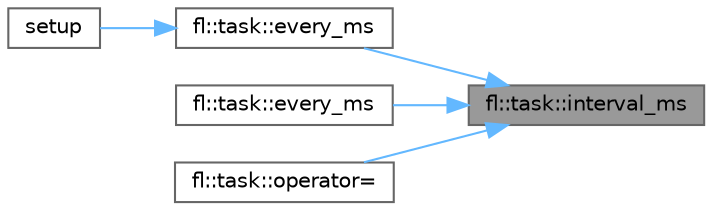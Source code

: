 digraph "fl::task::interval_ms"
{
 // INTERACTIVE_SVG=YES
 // LATEX_PDF_SIZE
  bgcolor="transparent";
  edge [fontname=Helvetica,fontsize=10,labelfontname=Helvetica,labelfontsize=10];
  node [fontname=Helvetica,fontsize=10,shape=box,height=0.2,width=0.4];
  rankdir="RL";
  Node1 [id="Node000001",label="fl::task::interval_ms",height=0.2,width=0.4,color="gray40", fillcolor="grey60", style="filled", fontcolor="black",tooltip=" "];
  Node1 -> Node2 [id="edge1_Node000001_Node000002",dir="back",color="steelblue1",style="solid",tooltip=" "];
  Node2 [id="Node000002",label="fl::task::every_ms",height=0.2,width=0.4,color="grey40", fillcolor="white", style="filled",URL="$d7/d86/classfl_1_1task_ae7e55328dc724914b8dc10363c80f5db.html#ae7e55328dc724914b8dc10363c80f5db",tooltip=" "];
  Node2 -> Node3 [id="edge2_Node000002_Node000003",dir="back",color="steelblue1",style="solid",tooltip=" "];
  Node3 [id="Node000003",label="setup",height=0.2,width=0.4,color="grey40", fillcolor="white", style="filled",URL="$d5/d1b/examples_2_async_2async_8h_a4fc01d736fe50cf5b977f755b675f11d.html#a4fc01d736fe50cf5b977f755b675f11d",tooltip=" "];
  Node1 -> Node4 [id="edge3_Node000001_Node000004",dir="back",color="steelblue1",style="solid",tooltip=" "];
  Node4 [id="Node000004",label="fl::task::every_ms",height=0.2,width=0.4,color="grey40", fillcolor="white", style="filled",URL="$d7/d86/classfl_1_1task_a0a845ea21b67be3968db81e27b64287c.html#a0a845ea21b67be3968db81e27b64287c",tooltip=" "];
  Node1 -> Node5 [id="edge4_Node000001_Node000005",dir="back",color="steelblue1",style="solid",tooltip=" "];
  Node5 [id="Node000005",label="fl::task::operator=",height=0.2,width=0.4,color="grey40", fillcolor="white", style="filled",URL="$d7/d86/classfl_1_1task_a80e0c488903cb8d5bde3193fe3d7abb9.html#a80e0c488903cb8d5bde3193fe3d7abb9",tooltip=" "];
}
